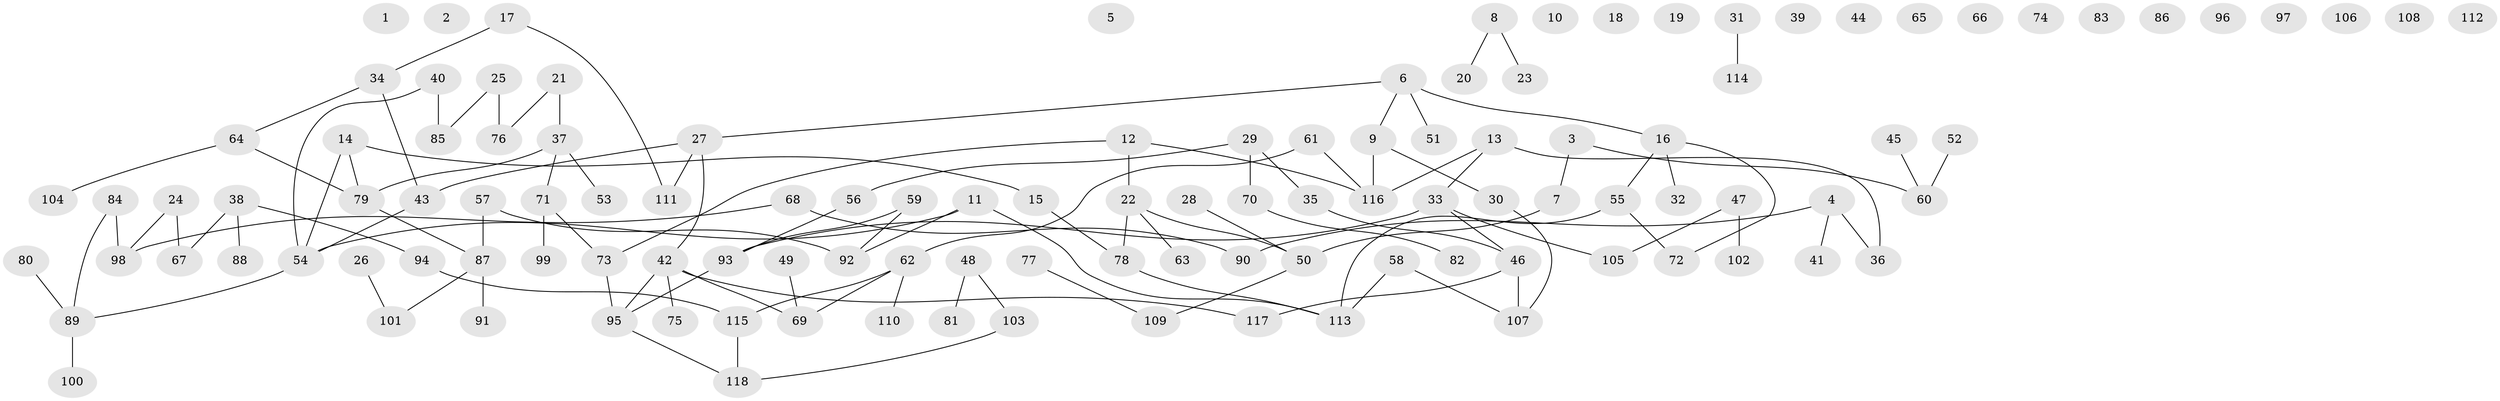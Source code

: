 // coarse degree distribution, {0: 0.23170731707317074, 2: 0.21951219512195122, 6: 0.036585365853658534, 4: 0.07317073170731707, 1: 0.2073170731707317, 5: 0.04878048780487805, 3: 0.18292682926829268}
// Generated by graph-tools (version 1.1) at 2025/23/03/03/25 07:23:26]
// undirected, 118 vertices, 117 edges
graph export_dot {
graph [start="1"]
  node [color=gray90,style=filled];
  1;
  2;
  3;
  4;
  5;
  6;
  7;
  8;
  9;
  10;
  11;
  12;
  13;
  14;
  15;
  16;
  17;
  18;
  19;
  20;
  21;
  22;
  23;
  24;
  25;
  26;
  27;
  28;
  29;
  30;
  31;
  32;
  33;
  34;
  35;
  36;
  37;
  38;
  39;
  40;
  41;
  42;
  43;
  44;
  45;
  46;
  47;
  48;
  49;
  50;
  51;
  52;
  53;
  54;
  55;
  56;
  57;
  58;
  59;
  60;
  61;
  62;
  63;
  64;
  65;
  66;
  67;
  68;
  69;
  70;
  71;
  72;
  73;
  74;
  75;
  76;
  77;
  78;
  79;
  80;
  81;
  82;
  83;
  84;
  85;
  86;
  87;
  88;
  89;
  90;
  91;
  92;
  93;
  94;
  95;
  96;
  97;
  98;
  99;
  100;
  101;
  102;
  103;
  104;
  105;
  106;
  107;
  108;
  109;
  110;
  111;
  112;
  113;
  114;
  115;
  116;
  117;
  118;
  3 -- 7;
  3 -- 60;
  4 -- 36;
  4 -- 41;
  4 -- 90;
  6 -- 9;
  6 -- 16;
  6 -- 27;
  6 -- 51;
  7 -- 50;
  8 -- 20;
  8 -- 23;
  9 -- 30;
  9 -- 116;
  11 -- 54;
  11 -- 92;
  11 -- 113;
  12 -- 22;
  12 -- 73;
  12 -- 116;
  13 -- 33;
  13 -- 36;
  13 -- 116;
  14 -- 15;
  14 -- 54;
  14 -- 79;
  15 -- 78;
  16 -- 32;
  16 -- 55;
  16 -- 72;
  17 -- 34;
  17 -- 111;
  21 -- 37;
  21 -- 76;
  22 -- 50;
  22 -- 63;
  22 -- 78;
  24 -- 67;
  24 -- 98;
  25 -- 76;
  25 -- 85;
  26 -- 101;
  27 -- 42;
  27 -- 43;
  27 -- 111;
  28 -- 50;
  29 -- 35;
  29 -- 56;
  29 -- 70;
  30 -- 107;
  31 -- 114;
  33 -- 46;
  33 -- 93;
  33 -- 105;
  34 -- 43;
  34 -- 64;
  35 -- 46;
  37 -- 53;
  37 -- 71;
  37 -- 79;
  38 -- 67;
  38 -- 88;
  38 -- 94;
  40 -- 54;
  40 -- 85;
  42 -- 69;
  42 -- 75;
  42 -- 95;
  42 -- 117;
  43 -- 54;
  45 -- 60;
  46 -- 107;
  46 -- 117;
  47 -- 102;
  47 -- 105;
  48 -- 81;
  48 -- 103;
  49 -- 69;
  50 -- 109;
  52 -- 60;
  54 -- 89;
  55 -- 72;
  55 -- 113;
  56 -- 93;
  57 -- 87;
  57 -- 92;
  58 -- 107;
  58 -- 113;
  59 -- 92;
  59 -- 93;
  61 -- 62;
  61 -- 116;
  62 -- 69;
  62 -- 110;
  62 -- 115;
  64 -- 79;
  64 -- 104;
  68 -- 90;
  68 -- 98;
  70 -- 82;
  71 -- 73;
  71 -- 99;
  73 -- 95;
  77 -- 109;
  78 -- 113;
  79 -- 87;
  80 -- 89;
  84 -- 89;
  84 -- 98;
  87 -- 91;
  87 -- 101;
  89 -- 100;
  93 -- 95;
  94 -- 115;
  95 -- 118;
  103 -- 118;
  115 -- 118;
}

